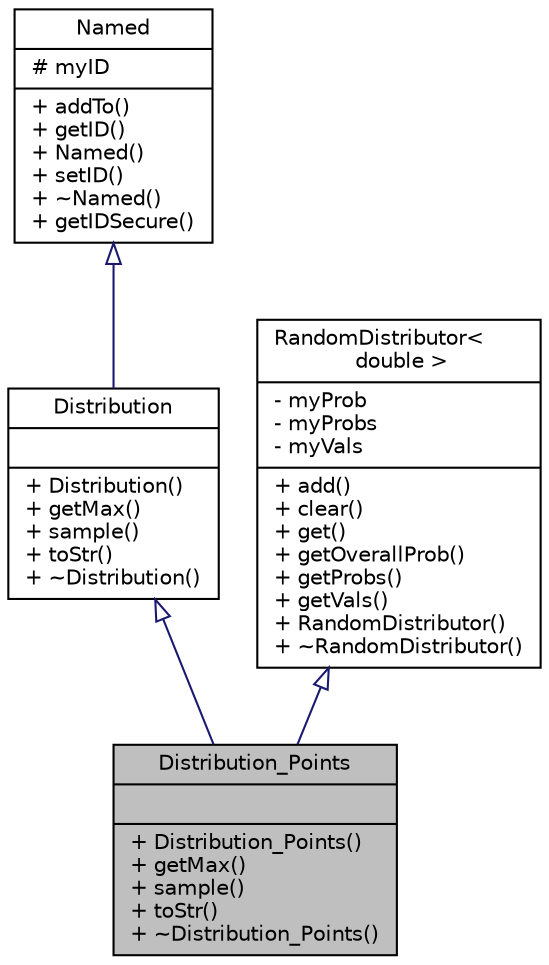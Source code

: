 digraph "Distribution_Points"
{
  edge [fontname="Helvetica",fontsize="10",labelfontname="Helvetica",labelfontsize="10"];
  node [fontname="Helvetica",fontsize="10",shape=record];
  Node0 [label="{Distribution_Points\n||+ Distribution_Points()\l+ getMax()\l+ sample()\l+ toStr()\l+ ~Distribution_Points()\l}",height=0.2,width=0.4,color="black", fillcolor="grey75", style="filled", fontcolor="black"];
  Node1 -> Node0 [dir="back",color="midnightblue",fontsize="10",style="solid",arrowtail="onormal",fontname="Helvetica"];
  Node1 [label="{Distribution\n||+ Distribution()\l+ getMax()\l+ sample()\l+ toStr()\l+ ~Distribution()\l}",height=0.2,width=0.4,color="black", fillcolor="white", style="filled",URL="$d8/d4f/class_distribution.html"];
  Node2 -> Node1 [dir="back",color="midnightblue",fontsize="10",style="solid",arrowtail="onormal",fontname="Helvetica"];
  Node2 [label="{Named\n|# myID\l|+ addTo()\l+ getID()\l+ Named()\l+ setID()\l+ ~Named()\l+ getIDSecure()\l}",height=0.2,width=0.4,color="black", fillcolor="white", style="filled",URL="$d5/dbf/class_named.html",tooltip="Base class for objects which have an id. "];
  Node3 -> Node0 [dir="back",color="midnightblue",fontsize="10",style="solid",arrowtail="onormal",fontname="Helvetica"];
  Node3 [label="{RandomDistributor\<\l double \>\n|- myProb\l- myProbs\l- myVals\l|+ add()\l+ clear()\l+ get()\l+ getOverallProb()\l+ getProbs()\l+ getVals()\l+ RandomDistributor()\l+ ~RandomDistributor()\l}",height=0.2,width=0.4,color="black", fillcolor="white", style="filled",URL="$d5/d9b/class_random_distributor.html"];
}

